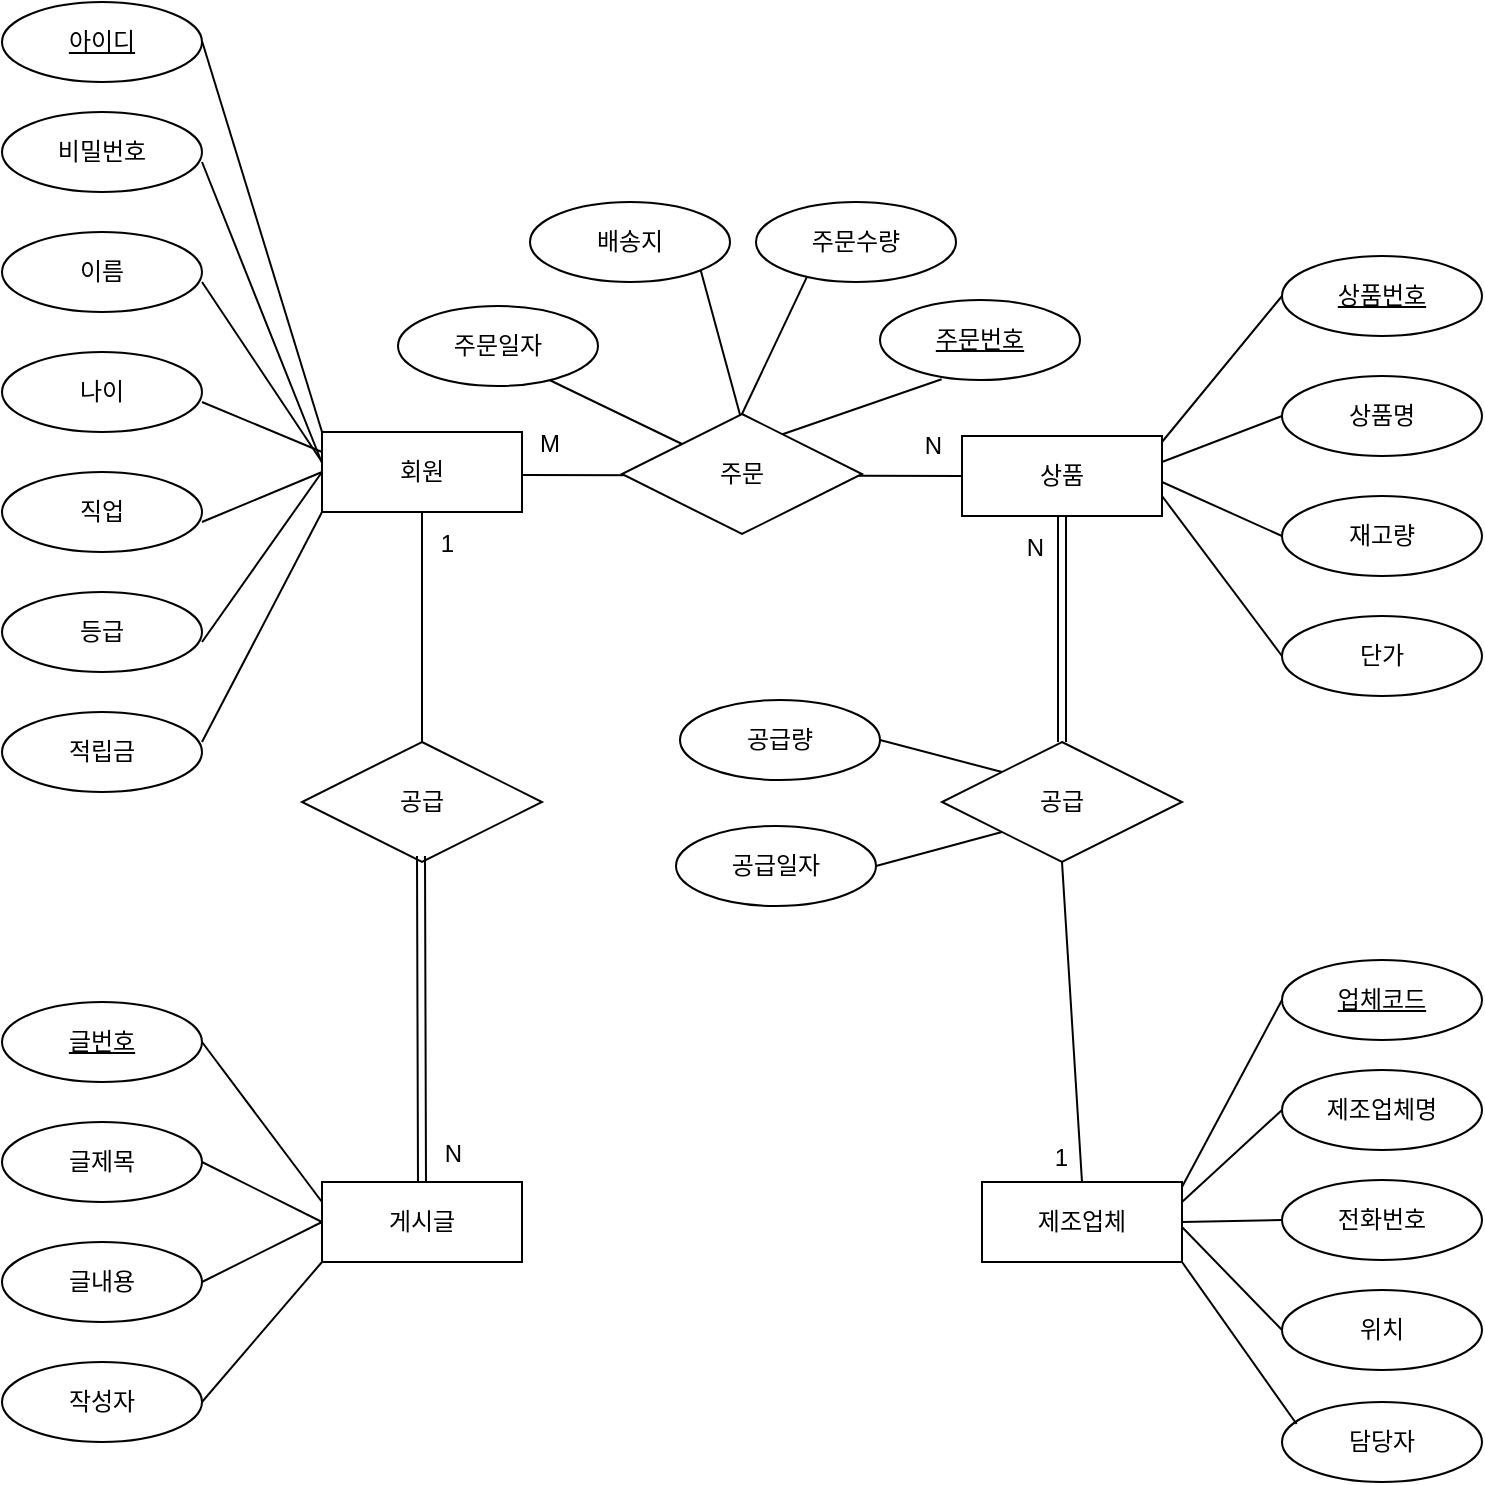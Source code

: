 <mxfile>
    <diagram id="FKnLuN47QI_AmQO44MBf" name="Page-1">
        <mxGraphModel dx="1822" dy="515" grid="1" gridSize="10" guides="1" tooltips="1" connect="1" arrows="1" fold="1" page="1" pageScale="1" pageWidth="850" pageHeight="1100" math="0" shadow="0">
            <root>
                <mxCell id="0"/>
                <mxCell id="1" parent="0"/>
                <mxCell id="106" style="edgeStyle=none;html=1;exitX=0.5;exitY=1;exitDx=0;exitDy=0;" parent="1" source="2" edge="1">
                    <mxGeometry relative="1" as="geometry">
                        <mxPoint x="-590" y="445" as="targetPoint"/>
                    </mxGeometry>
                </mxCell>
                <mxCell id="2" value="회원" style="whiteSpace=wrap;html=1;align=center;" parent="1" vertex="1">
                    <mxGeometry x="-640" y="405" width="100" height="40" as="geometry"/>
                </mxCell>
                <mxCell id="3" value="상품" style="whiteSpace=wrap;html=1;align=center;" parent="1" vertex="1">
                    <mxGeometry x="-320" y="407" width="100" height="40" as="geometry"/>
                </mxCell>
                <mxCell id="4" value="제조업체" style="whiteSpace=wrap;html=1;align=center;" parent="1" vertex="1">
                    <mxGeometry x="-310" y="780" width="100" height="40" as="geometry"/>
                </mxCell>
                <mxCell id="5" value="게시글" style="whiteSpace=wrap;html=1;align=center;" parent="1" vertex="1">
                    <mxGeometry x="-640" y="780" width="100" height="40" as="geometry"/>
                </mxCell>
                <mxCell id="6" value="아이디" style="ellipse;whiteSpace=wrap;html=1;align=center;fontStyle=4;" parent="1" vertex="1">
                    <mxGeometry x="-800" y="190" width="100" height="40" as="geometry"/>
                </mxCell>
                <mxCell id="7" value="비밀번호" style="ellipse;whiteSpace=wrap;html=1;align=center;" parent="1" vertex="1">
                    <mxGeometry x="-800" y="245" width="100" height="40" as="geometry"/>
                </mxCell>
                <mxCell id="8" value="이름" style="ellipse;whiteSpace=wrap;html=1;align=center;" parent="1" vertex="1">
                    <mxGeometry x="-800" y="305" width="100" height="40" as="geometry"/>
                </mxCell>
                <mxCell id="9" value="직업" style="ellipse;whiteSpace=wrap;html=1;align=center;" parent="1" vertex="1">
                    <mxGeometry x="-800" y="425" width="100" height="40" as="geometry"/>
                </mxCell>
                <mxCell id="10" value="등급" style="ellipse;whiteSpace=wrap;html=1;align=center;" parent="1" vertex="1">
                    <mxGeometry x="-800" y="485" width="100" height="40" as="geometry"/>
                </mxCell>
                <mxCell id="11" value="적립금" style="ellipse;whiteSpace=wrap;html=1;align=center;" parent="1" vertex="1">
                    <mxGeometry x="-800" y="545" width="100" height="40" as="geometry"/>
                </mxCell>
                <mxCell id="12" value="나이" style="ellipse;whiteSpace=wrap;html=1;align=center;" parent="1" vertex="1">
                    <mxGeometry x="-800" y="365" width="100" height="40" as="geometry"/>
                </mxCell>
                <mxCell id="15" value="상품번호" style="ellipse;whiteSpace=wrap;html=1;align=center;fontStyle=4;" parent="1" vertex="1">
                    <mxGeometry x="-160" y="317" width="100" height="40" as="geometry"/>
                </mxCell>
                <mxCell id="16" value="상품명" style="ellipse;whiteSpace=wrap;html=1;align=center;" parent="1" vertex="1">
                    <mxGeometry x="-160" y="377" width="100" height="40" as="geometry"/>
                </mxCell>
                <mxCell id="17" value="재고량" style="ellipse;whiteSpace=wrap;html=1;align=center;" parent="1" vertex="1">
                    <mxGeometry x="-160" y="437" width="100" height="40" as="geometry"/>
                </mxCell>
                <mxCell id="18" value="단가" style="ellipse;whiteSpace=wrap;html=1;align=center;" parent="1" vertex="1">
                    <mxGeometry x="-160" y="497" width="100" height="40" as="geometry"/>
                </mxCell>
                <mxCell id="19" value="글번호" style="ellipse;whiteSpace=wrap;html=1;align=center;fontStyle=4;" parent="1" vertex="1">
                    <mxGeometry x="-800" y="690" width="100" height="40" as="geometry"/>
                </mxCell>
                <mxCell id="20" value="글제목" style="ellipse;whiteSpace=wrap;html=1;align=center;" parent="1" vertex="1">
                    <mxGeometry x="-800" y="750" width="100" height="40" as="geometry"/>
                </mxCell>
                <mxCell id="21" value="글내용" style="ellipse;whiteSpace=wrap;html=1;align=center;" parent="1" vertex="1">
                    <mxGeometry x="-800" y="810" width="100" height="40" as="geometry"/>
                </mxCell>
                <mxCell id="22" value="작성자" style="ellipse;whiteSpace=wrap;html=1;align=center;" parent="1" vertex="1">
                    <mxGeometry x="-800" y="870" width="100" height="40" as="geometry"/>
                </mxCell>
                <mxCell id="24" value="업체코드" style="ellipse;whiteSpace=wrap;html=1;align=center;fontStyle=4;" parent="1" vertex="1">
                    <mxGeometry x="-160" y="669" width="100" height="40" as="geometry"/>
                </mxCell>
                <mxCell id="25" value="전화번호" style="ellipse;whiteSpace=wrap;html=1;align=center;" parent="1" vertex="1">
                    <mxGeometry x="-160" y="779" width="100" height="40" as="geometry"/>
                </mxCell>
                <mxCell id="26" value="위치" style="ellipse;whiteSpace=wrap;html=1;align=center;" parent="1" vertex="1">
                    <mxGeometry x="-160" y="834" width="100" height="40" as="geometry"/>
                </mxCell>
                <mxCell id="27" value="담당자" style="ellipse;whiteSpace=wrap;html=1;align=center;" parent="1" vertex="1">
                    <mxGeometry x="-160" y="890" width="100" height="40" as="geometry"/>
                </mxCell>
                <mxCell id="28" value="" style="endArrow=none;html=1;rounded=0;entryX=0;entryY=0;entryDx=0;entryDy=0;" parent="1" target="2" edge="1">
                    <mxGeometry relative="1" as="geometry">
                        <mxPoint x="-700" y="209.5" as="sourcePoint"/>
                        <mxPoint x="-540" y="209.5" as="targetPoint"/>
                    </mxGeometry>
                </mxCell>
                <mxCell id="29" value="" style="endArrow=none;html=1;rounded=0;entryX=0;entryY=0.5;entryDx=0;entryDy=0;" parent="1" target="2" edge="1">
                    <mxGeometry relative="1" as="geometry">
                        <mxPoint x="-700" y="510" as="sourcePoint"/>
                        <mxPoint x="-640" y="660.5" as="targetPoint"/>
                    </mxGeometry>
                </mxCell>
                <mxCell id="30" value="" style="endArrow=none;html=1;rounded=0;entryX=0;entryY=0;entryDx=0;entryDy=0;" parent="1" edge="1">
                    <mxGeometry relative="1" as="geometry">
                        <mxPoint x="-700" y="270" as="sourcePoint"/>
                        <mxPoint x="-640" y="420.5" as="targetPoint"/>
                    </mxGeometry>
                </mxCell>
                <mxCell id="31" value="" style="endArrow=none;html=1;rounded=0;entryX=0;entryY=0.25;entryDx=0;entryDy=0;" parent="1" target="2" edge="1">
                    <mxGeometry relative="1" as="geometry">
                        <mxPoint x="-700" y="390" as="sourcePoint"/>
                        <mxPoint x="-640" y="540.5" as="targetPoint"/>
                    </mxGeometry>
                </mxCell>
                <mxCell id="32" value="" style="endArrow=none;html=1;rounded=0;entryX=0;entryY=0.5;entryDx=0;entryDy=0;" parent="1" target="2" edge="1">
                    <mxGeometry relative="1" as="geometry">
                        <mxPoint x="-700" y="450" as="sourcePoint"/>
                        <mxPoint x="-640" y="600.5" as="targetPoint"/>
                    </mxGeometry>
                </mxCell>
                <mxCell id="33" value="" style="endArrow=none;html=1;rounded=0;entryX=0;entryY=1;entryDx=0;entryDy=0;" parent="1" target="2" edge="1">
                    <mxGeometry relative="1" as="geometry">
                        <mxPoint x="-700" y="560" as="sourcePoint"/>
                        <mxPoint x="-640" y="710.5" as="targetPoint"/>
                    </mxGeometry>
                </mxCell>
                <mxCell id="34" value="" style="endArrow=none;html=1;rounded=0;" parent="1" edge="1">
                    <mxGeometry relative="1" as="geometry">
                        <mxPoint x="-700" y="330" as="sourcePoint"/>
                        <mxPoint x="-640" y="420" as="targetPoint"/>
                    </mxGeometry>
                </mxCell>
                <mxCell id="37" value="" style="endArrow=none;html=1;rounded=0;exitX=0;exitY=0.5;exitDx=0;exitDy=0;" parent="1" source="15" edge="1">
                    <mxGeometry relative="1" as="geometry">
                        <mxPoint x="-230" y="261.75" as="sourcePoint"/>
                        <mxPoint x="-220" y="410" as="targetPoint"/>
                    </mxGeometry>
                </mxCell>
                <mxCell id="38" value="" style="endArrow=none;html=1;rounded=0;entryX=1;entryY=0.25;entryDx=0;entryDy=0;exitX=0;exitY=0.5;exitDx=0;exitDy=0;" parent="1" source="16" edge="1">
                    <mxGeometry relative="1" as="geometry">
                        <mxPoint x="-160" y="359.5" as="sourcePoint"/>
                        <mxPoint x="-220" y="429" as="targetPoint"/>
                        <Array as="points">
                            <mxPoint x="-220" y="420"/>
                        </Array>
                    </mxGeometry>
                </mxCell>
                <mxCell id="39" value="" style="endArrow=none;html=1;rounded=0;entryX=1;entryY=0.75;entryDx=0;entryDy=0;exitX=0;exitY=0.5;exitDx=0;exitDy=0;" parent="1" source="18" target="3" edge="1">
                    <mxGeometry relative="1" as="geometry">
                        <mxPoint x="-160" y="510" as="sourcePoint"/>
                        <mxPoint x="-220" y="459" as="targetPoint"/>
                    </mxGeometry>
                </mxCell>
                <mxCell id="40" value="" style="endArrow=none;html=1;rounded=0;exitX=0;exitY=0.5;exitDx=0;exitDy=0;" parent="1" source="17" edge="1">
                    <mxGeometry relative="1" as="geometry">
                        <mxPoint x="-160" y="447" as="sourcePoint"/>
                        <mxPoint x="-220" y="430" as="targetPoint"/>
                    </mxGeometry>
                </mxCell>
                <mxCell id="41" value="" style="endArrow=none;html=1;rounded=0;entryX=1;entryY=0;entryDx=0;entryDy=0;exitX=0;exitY=0.5;exitDx=0;exitDy=0;" parent="1" source="24" edge="1">
                    <mxGeometry relative="1" as="geometry">
                        <mxPoint x="-150" y="707.5" as="sourcePoint"/>
                        <mxPoint x="-210" y="782.5" as="targetPoint"/>
                    </mxGeometry>
                </mxCell>
                <mxCell id="42" value="" style="endArrow=none;html=1;rounded=0;exitX=0;exitY=0.5;exitDx=0;exitDy=0;" parent="1" source="25" edge="1">
                    <mxGeometry relative="1" as="geometry">
                        <mxPoint x="-160" y="770" as="sourcePoint"/>
                        <mxPoint x="-210" y="800" as="targetPoint"/>
                    </mxGeometry>
                </mxCell>
                <mxCell id="43" value="" style="endArrow=none;html=1;rounded=0;exitX=0.073;exitY=0.275;exitDx=0;exitDy=0;exitPerimeter=0;" parent="1" source="27" edge="1">
                    <mxGeometry relative="1" as="geometry">
                        <mxPoint x="-160" y="890" as="sourcePoint"/>
                        <mxPoint x="-210" y="820" as="targetPoint"/>
                    </mxGeometry>
                </mxCell>
                <mxCell id="44" value="" style="endArrow=none;html=1;rounded=0;entryX=1;entryY=0.5;entryDx=0;entryDy=0;exitX=0;exitY=0.5;exitDx=0;exitDy=0;" parent="1" source="26" edge="1">
                    <mxGeometry relative="1" as="geometry">
                        <mxPoint x="-150" y="827.5" as="sourcePoint"/>
                        <mxPoint x="-210" y="802.5" as="targetPoint"/>
                    </mxGeometry>
                </mxCell>
                <mxCell id="46" value="" style="endArrow=none;html=1;rounded=0;entryX=0;entryY=0.25;entryDx=0;entryDy=0;" parent="1" target="5" edge="1">
                    <mxGeometry relative="1" as="geometry">
                        <mxPoint x="-700" y="710" as="sourcePoint"/>
                        <mxPoint x="-550" y="709.5" as="targetPoint"/>
                    </mxGeometry>
                </mxCell>
                <mxCell id="51" value="" style="endArrow=none;html=1;rounded=0;entryX=0;entryY=0.5;entryDx=0;entryDy=0;" parent="1" target="5" edge="1">
                    <mxGeometry relative="1" as="geometry">
                        <mxPoint x="-700" y="770" as="sourcePoint"/>
                        <mxPoint x="-640" y="850" as="targetPoint"/>
                    </mxGeometry>
                </mxCell>
                <mxCell id="52" value="" style="endArrow=none;html=1;rounded=0;entryX=0;entryY=0.5;entryDx=0;entryDy=0;" parent="1" target="5" edge="1">
                    <mxGeometry relative="1" as="geometry">
                        <mxPoint x="-700" y="830" as="sourcePoint"/>
                        <mxPoint x="-640" y="910" as="targetPoint"/>
                    </mxGeometry>
                </mxCell>
                <mxCell id="53" value="" style="endArrow=none;html=1;rounded=0;entryX=0;entryY=1;entryDx=0;entryDy=0;" parent="1" target="5" edge="1">
                    <mxGeometry relative="1" as="geometry">
                        <mxPoint x="-700" y="890" as="sourcePoint"/>
                        <mxPoint x="-640" y="970" as="targetPoint"/>
                    </mxGeometry>
                </mxCell>
                <mxCell id="56" value="" style="endArrow=none;html=1;rounded=0;entryX=0;entryY=0.5;entryDx=0;entryDy=0;" parent="1" edge="1">
                    <mxGeometry relative="1" as="geometry">
                        <mxPoint x="-540" y="426.5" as="sourcePoint"/>
                        <mxPoint x="-320" y="427" as="targetPoint"/>
                    </mxGeometry>
                </mxCell>
                <mxCell id="57" value="M" style="resizable=0;html=1;align=left;verticalAlign=bottom;" parent="56" connectable="0" vertex="1">
                    <mxGeometry x="-1" relative="1" as="geometry">
                        <mxPoint x="7" y="-7" as="offset"/>
                    </mxGeometry>
                </mxCell>
                <mxCell id="58" value="N" style="resizable=0;html=1;align=right;verticalAlign=bottom;" parent="56" connectable="0" vertex="1">
                    <mxGeometry x="1" relative="1" as="geometry">
                        <mxPoint x="-9" y="-6" as="offset"/>
                    </mxGeometry>
                </mxCell>
                <mxCell id="68" value="" style="endArrow=none;html=1;rounded=0;entryX=0.5;entryY=0;entryDx=0;entryDy=0;exitX=0.253;exitY=0.945;exitDx=0;exitDy=0;exitPerimeter=0;" parent="1" source="61" target="55" edge="1">
                    <mxGeometry relative="1" as="geometry">
                        <mxPoint x="-430" y="320" as="sourcePoint"/>
                        <mxPoint x="-270" y="320" as="targetPoint"/>
                    </mxGeometry>
                </mxCell>
                <mxCell id="70" value="" style="endArrow=none;html=1;rounded=0;exitX=1;exitY=1;exitDx=0;exitDy=0;" parent="1" source="62" edge="1">
                    <mxGeometry relative="1" as="geometry">
                        <mxPoint x="-436.0" y="330.0" as="sourcePoint"/>
                        <mxPoint x="-430" y="400" as="targetPoint"/>
                    </mxGeometry>
                </mxCell>
                <mxCell id="72" value="" style="endArrow=none;html=1;rounded=0;exitX=0.308;exitY=0.991;exitDx=0;exitDy=0;entryX=0.66;entryY=0.175;entryDx=0;entryDy=0;entryPerimeter=0;exitPerimeter=0;" parent="1" source="60" target="55" edge="1">
                    <mxGeometry relative="1" as="geometry">
                        <mxPoint x="-387.7" y="337.8" as="sourcePoint"/>
                        <mxPoint x="-420" y="406" as="targetPoint"/>
                    </mxGeometry>
                </mxCell>
                <mxCell id="73" value="" style="endArrow=none;html=1;rounded=0;exitX=0;exitY=0;exitDx=0;exitDy=0;entryX=0.66;entryY=0.175;entryDx=0;entryDy=0;entryPerimeter=0;" parent="1" source="55" edge="1">
                    <mxGeometry relative="1" as="geometry">
                        <mxPoint x="-445.7" y="351.14" as="sourcePoint"/>
                        <mxPoint x="-526.3" y="379" as="targetPoint"/>
                    </mxGeometry>
                </mxCell>
                <mxCell id="61" value="주문수량" style="ellipse;whiteSpace=wrap;html=1;align=center;" parent="1" vertex="1">
                    <mxGeometry x="-423" y="290" width="100" height="40" as="geometry"/>
                </mxCell>
                <mxCell id="60" value="주문번호" style="ellipse;whiteSpace=wrap;html=1;align=center;fontStyle=4;" parent="1" vertex="1">
                    <mxGeometry x="-361" y="339" width="100" height="40" as="geometry"/>
                </mxCell>
                <mxCell id="62" value="배송지" style="ellipse;whiteSpace=wrap;html=1;align=center;" parent="1" vertex="1">
                    <mxGeometry x="-536" y="290" width="100" height="40" as="geometry"/>
                </mxCell>
                <mxCell id="63" value="주문일자" style="ellipse;whiteSpace=wrap;html=1;align=center;" parent="1" vertex="1">
                    <mxGeometry x="-602" y="342" width="100" height="40" as="geometry"/>
                </mxCell>
                <mxCell id="55" value="주문" style="shape=rhombus;perimeter=rhombusPerimeter;whiteSpace=wrap;html=1;align=center;" parent="1" vertex="1">
                    <mxGeometry x="-490" y="396" width="120" height="60" as="geometry"/>
                </mxCell>
                <mxCell id="74" value="공급" style="shape=rhombus;perimeter=rhombusPerimeter;whiteSpace=wrap;html=1;align=center;" parent="1" vertex="1">
                    <mxGeometry x="-330" y="560" width="120" height="60" as="geometry"/>
                </mxCell>
                <mxCell id="75" value="공급량" style="ellipse;whiteSpace=wrap;html=1;align=center;" parent="1" vertex="1">
                    <mxGeometry x="-461" y="539" width="100" height="40" as="geometry"/>
                </mxCell>
                <mxCell id="77" value="공급일자" style="ellipse;whiteSpace=wrap;html=1;align=center;" parent="1" vertex="1">
                    <mxGeometry x="-463" y="602" width="100" height="40" as="geometry"/>
                </mxCell>
                <mxCell id="78" value="" style="shape=link;html=1;rounded=0;exitX=0.5;exitY=1;exitDx=0;exitDy=0;" parent="1" source="3" edge="1">
                    <mxGeometry relative="1" as="geometry">
                        <mxPoint x="-430" y="680" as="sourcePoint"/>
                        <mxPoint x="-270" y="560" as="targetPoint"/>
                    </mxGeometry>
                </mxCell>
                <mxCell id="79" value="N" style="resizable=0;html=1;align=right;verticalAlign=bottom;" parent="78" connectable="0" vertex="1">
                    <mxGeometry x="1" relative="1" as="geometry">
                        <mxPoint x="-9" y="-89" as="offset"/>
                    </mxGeometry>
                </mxCell>
                <mxCell id="81" value="" style="endArrow=none;html=1;rounded=0;entryX=0;entryY=0;entryDx=0;entryDy=0;exitX=1;exitY=0.5;exitDx=0;exitDy=0;" parent="1" source="75" target="74" edge="1">
                    <mxGeometry relative="1" as="geometry">
                        <mxPoint x="-361" y="544.5" as="sourcePoint"/>
                        <mxPoint x="-201" y="544.5" as="targetPoint"/>
                    </mxGeometry>
                </mxCell>
                <mxCell id="82" value="" style="endArrow=none;html=1;rounded=0;entryX=0;entryY=1;entryDx=0;entryDy=0;exitX=1;exitY=0.5;exitDx=0;exitDy=0;" parent="1" source="77" target="74" edge="1">
                    <mxGeometry relative="1" as="geometry">
                        <mxPoint x="-360" y="630" as="sourcePoint"/>
                        <mxPoint x="-260" y="690" as="targetPoint"/>
                    </mxGeometry>
                </mxCell>
                <mxCell id="87" value="" style="endArrow=none;html=1;rounded=0;exitX=0.5;exitY=1;exitDx=0;exitDy=0;entryX=0.5;entryY=0;entryDx=0;entryDy=0;" parent="1" source="74" target="4" edge="1">
                    <mxGeometry relative="1" as="geometry">
                        <mxPoint x="-323" y="680" as="sourcePoint"/>
                        <mxPoint x="-163" y="680" as="targetPoint"/>
                    </mxGeometry>
                </mxCell>
                <mxCell id="88" value="1" style="resizable=0;html=1;align=right;verticalAlign=bottom;" parent="87" connectable="0" vertex="1">
                    <mxGeometry x="1" relative="1" as="geometry">
                        <mxPoint x="-7" y="-4" as="offset"/>
                    </mxGeometry>
                </mxCell>
                <mxCell id="100" value="공급" style="shape=rhombus;perimeter=rhombusPerimeter;whiteSpace=wrap;html=1;align=center;" parent="1" vertex="1">
                    <mxGeometry x="-650" y="560" width="120" height="60" as="geometry"/>
                </mxCell>
                <mxCell id="101" value="" style="shape=link;html=1;rounded=0;exitX=0.5;exitY=1;exitDx=0;exitDy=0;entryX=0.5;entryY=0;entryDx=0;entryDy=0;" parent="1" target="5" edge="1">
                    <mxGeometry relative="1" as="geometry">
                        <mxPoint x="-590.5" y="617" as="sourcePoint"/>
                        <mxPoint x="-590.5" y="730" as="targetPoint"/>
                    </mxGeometry>
                </mxCell>
                <mxCell id="102" value="N" style="resizable=0;html=1;align=right;verticalAlign=bottom;" parent="101" connectable="0" vertex="1">
                    <mxGeometry x="1" relative="1" as="geometry">
                        <mxPoint x="21" y="-5" as="offset"/>
                    </mxGeometry>
                </mxCell>
                <mxCell id="103" value="" style="endArrow=none;html=1;rounded=0;entryX=0.5;entryY=0;entryDx=0;entryDy=0;" parent="1" source="2" target="100" edge="1">
                    <mxGeometry relative="1" as="geometry">
                        <mxPoint x="-590" y="450" as="sourcePoint"/>
                        <mxPoint x="-585" y="597" as="targetPoint"/>
                    </mxGeometry>
                </mxCell>
                <mxCell id="104" value="1" style="resizable=0;html=1;align=right;verticalAlign=bottom;" parent="103" connectable="0" vertex="1">
                    <mxGeometry x="1" relative="1" as="geometry">
                        <mxPoint x="16" y="-91" as="offset"/>
                    </mxGeometry>
                </mxCell>
                <mxCell id="108" value="" style="endArrow=none;html=1;rounded=0;entryX=0;entryY=0.5;entryDx=0;entryDy=0;" parent="1" target="107" edge="1">
                    <mxGeometry relative="1" as="geometry">
                        <mxPoint x="-210" y="790" as="sourcePoint"/>
                        <mxPoint x="-160" y="714.5" as="targetPoint"/>
                    </mxGeometry>
                </mxCell>
                <mxCell id="107" value="제조업체명" style="ellipse;whiteSpace=wrap;html=1;align=center;" parent="1" vertex="1">
                    <mxGeometry x="-160" y="724" width="100" height="40" as="geometry"/>
                </mxCell>
            </root>
        </mxGraphModel>
    </diagram>
    <diagram id="0YxvXnnvPxYAvcHtVabU" name="Page-2">
        <mxGraphModel dx="972" dy="515" grid="1" gridSize="10" guides="1" tooltips="1" connect="1" arrows="1" fold="1" page="1" pageScale="1" pageWidth="850" pageHeight="1100" math="0" shadow="0">
            <root>
                <mxCell id="0"/>
                <mxCell id="1" parent="0"/>
                <mxCell id="W0Hmcyu3rKlVXIdpqd7A-1" value="상품" style="shape=table;startSize=30;container=1;collapsible=1;childLayout=tableLayout;fixedRows=1;rowLines=0;fontStyle=1;align=center;resizeLast=1;" parent="1" vertex="1">
                    <mxGeometry x="570" y="120" width="180" height="180" as="geometry"/>
                </mxCell>
                <mxCell id="W0Hmcyu3rKlVXIdpqd7A-2" value="" style="shape=tableRow;horizontal=0;startSize=0;swimlaneHead=0;swimlaneBody=0;fillColor=none;collapsible=0;dropTarget=0;points=[[0,0.5],[1,0.5]];portConstraint=eastwest;top=0;left=0;right=0;bottom=1;" parent="W0Hmcyu3rKlVXIdpqd7A-1" vertex="1">
                    <mxGeometry y="30" width="180" height="30" as="geometry"/>
                </mxCell>
                <mxCell id="W0Hmcyu3rKlVXIdpqd7A-3" value="PK" style="shape=partialRectangle;connectable=0;fillColor=none;top=0;left=0;bottom=0;right=0;fontStyle=1;overflow=hidden;" parent="W0Hmcyu3rKlVXIdpqd7A-2" vertex="1">
                    <mxGeometry width="30" height="30" as="geometry">
                        <mxRectangle width="30" height="30" as="alternateBounds"/>
                    </mxGeometry>
                </mxCell>
                <mxCell id="W0Hmcyu3rKlVXIdpqd7A-4" value="상품번호" style="shape=partialRectangle;connectable=0;fillColor=none;top=0;left=0;bottom=0;right=0;align=left;spacingLeft=6;fontStyle=5;overflow=hidden;" parent="W0Hmcyu3rKlVXIdpqd7A-2" vertex="1">
                    <mxGeometry x="30" width="150" height="30" as="geometry">
                        <mxRectangle width="150" height="30" as="alternateBounds"/>
                    </mxGeometry>
                </mxCell>
                <mxCell id="W0Hmcyu3rKlVXIdpqd7A-27" value="" style="shape=tableRow;horizontal=0;startSize=0;swimlaneHead=0;swimlaneBody=0;fillColor=none;collapsible=0;dropTarget=0;points=[[0,0.5],[1,0.5]];portConstraint=eastwest;top=0;left=0;right=0;bottom=1;" parent="W0Hmcyu3rKlVXIdpqd7A-1" vertex="1">
                    <mxGeometry y="60" width="180" height="30" as="geometry"/>
                </mxCell>
                <mxCell id="W0Hmcyu3rKlVXIdpqd7A-28" value="FK" style="shape=partialRectangle;connectable=0;fillColor=none;top=0;left=0;bottom=0;right=0;fontStyle=1;overflow=hidden;" parent="W0Hmcyu3rKlVXIdpqd7A-27" vertex="1">
                    <mxGeometry width="30" height="30" as="geometry">
                        <mxRectangle width="30" height="30" as="alternateBounds"/>
                    </mxGeometry>
                </mxCell>
                <mxCell id="W0Hmcyu3rKlVXIdpqd7A-29" value="업체코드" style="shape=partialRectangle;connectable=0;fillColor=none;top=0;left=0;bottom=0;right=0;align=left;spacingLeft=6;fontStyle=5;overflow=hidden;" parent="W0Hmcyu3rKlVXIdpqd7A-27" vertex="1">
                    <mxGeometry x="30" width="150" height="30" as="geometry">
                        <mxRectangle width="150" height="30" as="alternateBounds"/>
                    </mxGeometry>
                </mxCell>
                <mxCell id="W0Hmcyu3rKlVXIdpqd7A-5" value="" style="shape=tableRow;horizontal=0;startSize=0;swimlaneHead=0;swimlaneBody=0;fillColor=none;collapsible=0;dropTarget=0;points=[[0,0.5],[1,0.5]];portConstraint=eastwest;top=0;left=0;right=0;bottom=0;" parent="W0Hmcyu3rKlVXIdpqd7A-1" vertex="1">
                    <mxGeometry y="90" width="180" height="30" as="geometry"/>
                </mxCell>
                <mxCell id="W0Hmcyu3rKlVXIdpqd7A-6" value="" style="shape=partialRectangle;connectable=0;fillColor=none;top=0;left=0;bottom=0;right=0;editable=1;overflow=hidden;" parent="W0Hmcyu3rKlVXIdpqd7A-5" vertex="1">
                    <mxGeometry width="30" height="30" as="geometry">
                        <mxRectangle width="30" height="30" as="alternateBounds"/>
                    </mxGeometry>
                </mxCell>
                <mxCell id="W0Hmcyu3rKlVXIdpqd7A-7" value="상품명" style="shape=partialRectangle;connectable=0;fillColor=none;top=0;left=0;bottom=0;right=0;align=left;spacingLeft=6;overflow=hidden;" parent="W0Hmcyu3rKlVXIdpqd7A-5" vertex="1">
                    <mxGeometry x="30" width="150" height="30" as="geometry">
                        <mxRectangle width="150" height="30" as="alternateBounds"/>
                    </mxGeometry>
                </mxCell>
                <mxCell id="W0Hmcyu3rKlVXIdpqd7A-8" value="" style="shape=tableRow;horizontal=0;startSize=0;swimlaneHead=0;swimlaneBody=0;fillColor=none;collapsible=0;dropTarget=0;points=[[0,0.5],[1,0.5]];portConstraint=eastwest;top=0;left=0;right=0;bottom=0;" parent="W0Hmcyu3rKlVXIdpqd7A-1" vertex="1">
                    <mxGeometry y="120" width="180" height="30" as="geometry"/>
                </mxCell>
                <mxCell id="W0Hmcyu3rKlVXIdpqd7A-9" value="" style="shape=partialRectangle;connectable=0;fillColor=none;top=0;left=0;bottom=0;right=0;editable=1;overflow=hidden;" parent="W0Hmcyu3rKlVXIdpqd7A-8" vertex="1">
                    <mxGeometry width="30" height="30" as="geometry">
                        <mxRectangle width="30" height="30" as="alternateBounds"/>
                    </mxGeometry>
                </mxCell>
                <mxCell id="W0Hmcyu3rKlVXIdpqd7A-10" value="재고량" style="shape=partialRectangle;connectable=0;fillColor=none;top=0;left=0;bottom=0;right=0;align=left;spacingLeft=6;overflow=hidden;" parent="W0Hmcyu3rKlVXIdpqd7A-8" vertex="1">
                    <mxGeometry x="30" width="150" height="30" as="geometry">
                        <mxRectangle width="150" height="30" as="alternateBounds"/>
                    </mxGeometry>
                </mxCell>
                <mxCell id="W0Hmcyu3rKlVXIdpqd7A-11" value="" style="shape=tableRow;horizontal=0;startSize=0;swimlaneHead=0;swimlaneBody=0;fillColor=none;collapsible=0;dropTarget=0;points=[[0,0.5],[1,0.5]];portConstraint=eastwest;top=0;left=0;right=0;bottom=0;" parent="W0Hmcyu3rKlVXIdpqd7A-1" vertex="1">
                    <mxGeometry y="150" width="180" height="30" as="geometry"/>
                </mxCell>
                <mxCell id="W0Hmcyu3rKlVXIdpqd7A-12" value="" style="shape=partialRectangle;connectable=0;fillColor=none;top=0;left=0;bottom=0;right=0;editable=1;overflow=hidden;" parent="W0Hmcyu3rKlVXIdpqd7A-11" vertex="1">
                    <mxGeometry width="30" height="30" as="geometry">
                        <mxRectangle width="30" height="30" as="alternateBounds"/>
                    </mxGeometry>
                </mxCell>
                <mxCell id="W0Hmcyu3rKlVXIdpqd7A-13" value="단가" style="shape=partialRectangle;connectable=0;fillColor=none;top=0;left=0;bottom=0;right=0;align=left;spacingLeft=6;overflow=hidden;" parent="W0Hmcyu3rKlVXIdpqd7A-11" vertex="1">
                    <mxGeometry x="30" width="150" height="30" as="geometry">
                        <mxRectangle width="150" height="30" as="alternateBounds"/>
                    </mxGeometry>
                </mxCell>
                <mxCell id="W0Hmcyu3rKlVXIdpqd7A-30" value="게시글" style="shape=table;startSize=30;container=1;collapsible=1;childLayout=tableLayout;fixedRows=1;rowLines=0;fontStyle=1;align=center;resizeLast=1;" parent="1" vertex="1">
                    <mxGeometry x="80" y="502" width="180" height="180" as="geometry"/>
                </mxCell>
                <mxCell id="W0Hmcyu3rKlVXIdpqd7A-31" value="" style="shape=tableRow;horizontal=0;startSize=0;swimlaneHead=0;swimlaneBody=0;fillColor=none;collapsible=0;dropTarget=0;points=[[0,0.5],[1,0.5]];portConstraint=eastwest;top=0;left=0;right=0;bottom=1;" parent="W0Hmcyu3rKlVXIdpqd7A-30" vertex="1">
                    <mxGeometry y="30" width="180" height="30" as="geometry"/>
                </mxCell>
                <mxCell id="W0Hmcyu3rKlVXIdpqd7A-32" value="PK" style="shape=partialRectangle;connectable=0;fillColor=none;top=0;left=0;bottom=0;right=0;fontStyle=1;overflow=hidden;" parent="W0Hmcyu3rKlVXIdpqd7A-31" vertex="1">
                    <mxGeometry width="30" height="30" as="geometry">
                        <mxRectangle width="30" height="30" as="alternateBounds"/>
                    </mxGeometry>
                </mxCell>
                <mxCell id="W0Hmcyu3rKlVXIdpqd7A-33" value="글번호" style="shape=partialRectangle;connectable=0;fillColor=none;top=0;left=0;bottom=0;right=0;align=left;spacingLeft=6;fontStyle=5;overflow=hidden;" parent="W0Hmcyu3rKlVXIdpqd7A-31" vertex="1">
                    <mxGeometry x="30" width="150" height="30" as="geometry">
                        <mxRectangle width="150" height="30" as="alternateBounds"/>
                    </mxGeometry>
                </mxCell>
                <mxCell id="W0Hmcyu3rKlVXIdpqd7A-43" value="" style="shape=tableRow;horizontal=0;startSize=0;swimlaneHead=0;swimlaneBody=0;fillColor=none;collapsible=0;dropTarget=0;points=[[0,0.5],[1,0.5]];portConstraint=eastwest;top=0;left=0;right=0;bottom=1;" parent="W0Hmcyu3rKlVXIdpqd7A-30" vertex="1">
                    <mxGeometry y="60" width="180" height="30" as="geometry"/>
                </mxCell>
                <mxCell id="W0Hmcyu3rKlVXIdpqd7A-44" value="FK" style="shape=partialRectangle;connectable=0;fillColor=none;top=0;left=0;bottom=0;right=0;fontStyle=1;overflow=hidden;" parent="W0Hmcyu3rKlVXIdpqd7A-43" vertex="1">
                    <mxGeometry width="30" height="30" as="geometry">
                        <mxRectangle width="30" height="30" as="alternateBounds"/>
                    </mxGeometry>
                </mxCell>
                <mxCell id="W0Hmcyu3rKlVXIdpqd7A-45" value="회원아이디" style="shape=partialRectangle;connectable=0;fillColor=none;top=0;left=0;bottom=0;right=0;align=left;spacingLeft=6;fontStyle=5;overflow=hidden;" parent="W0Hmcyu3rKlVXIdpqd7A-43" vertex="1">
                    <mxGeometry x="30" width="150" height="30" as="geometry">
                        <mxRectangle width="150" height="30" as="alternateBounds"/>
                    </mxGeometry>
                </mxCell>
                <mxCell id="W0Hmcyu3rKlVXIdpqd7A-34" value="" style="shape=tableRow;horizontal=0;startSize=0;swimlaneHead=0;swimlaneBody=0;fillColor=none;collapsible=0;dropTarget=0;points=[[0,0.5],[1,0.5]];portConstraint=eastwest;top=0;left=0;right=0;bottom=0;" parent="W0Hmcyu3rKlVXIdpqd7A-30" vertex="1">
                    <mxGeometry y="90" width="180" height="30" as="geometry"/>
                </mxCell>
                <mxCell id="W0Hmcyu3rKlVXIdpqd7A-35" value="" style="shape=partialRectangle;connectable=0;fillColor=none;top=0;left=0;bottom=0;right=0;editable=1;overflow=hidden;" parent="W0Hmcyu3rKlVXIdpqd7A-34" vertex="1">
                    <mxGeometry width="30" height="30" as="geometry">
                        <mxRectangle width="30" height="30" as="alternateBounds"/>
                    </mxGeometry>
                </mxCell>
                <mxCell id="W0Hmcyu3rKlVXIdpqd7A-36" value="제목" style="shape=partialRectangle;connectable=0;fillColor=none;top=0;left=0;bottom=0;right=0;align=left;spacingLeft=6;overflow=hidden;" parent="W0Hmcyu3rKlVXIdpqd7A-34" vertex="1">
                    <mxGeometry x="30" width="150" height="30" as="geometry">
                        <mxRectangle width="150" height="30" as="alternateBounds"/>
                    </mxGeometry>
                </mxCell>
                <mxCell id="W0Hmcyu3rKlVXIdpqd7A-37" value="" style="shape=tableRow;horizontal=0;startSize=0;swimlaneHead=0;swimlaneBody=0;fillColor=none;collapsible=0;dropTarget=0;points=[[0,0.5],[1,0.5]];portConstraint=eastwest;top=0;left=0;right=0;bottom=0;" parent="W0Hmcyu3rKlVXIdpqd7A-30" vertex="1">
                    <mxGeometry y="120" width="180" height="30" as="geometry"/>
                </mxCell>
                <mxCell id="W0Hmcyu3rKlVXIdpqd7A-38" value="" style="shape=partialRectangle;connectable=0;fillColor=none;top=0;left=0;bottom=0;right=0;editable=1;overflow=hidden;" parent="W0Hmcyu3rKlVXIdpqd7A-37" vertex="1">
                    <mxGeometry width="30" height="30" as="geometry">
                        <mxRectangle width="30" height="30" as="alternateBounds"/>
                    </mxGeometry>
                </mxCell>
                <mxCell id="W0Hmcyu3rKlVXIdpqd7A-39" value="내용" style="shape=partialRectangle;connectable=0;fillColor=none;top=0;left=0;bottom=0;right=0;align=left;spacingLeft=6;overflow=hidden;" parent="W0Hmcyu3rKlVXIdpqd7A-37" vertex="1">
                    <mxGeometry x="30" width="150" height="30" as="geometry">
                        <mxRectangle width="150" height="30" as="alternateBounds"/>
                    </mxGeometry>
                </mxCell>
                <mxCell id="W0Hmcyu3rKlVXIdpqd7A-40" value="" style="shape=tableRow;horizontal=0;startSize=0;swimlaneHead=0;swimlaneBody=0;fillColor=none;collapsible=0;dropTarget=0;points=[[0,0.5],[1,0.5]];portConstraint=eastwest;top=0;left=0;right=0;bottom=0;" parent="W0Hmcyu3rKlVXIdpqd7A-30" vertex="1">
                    <mxGeometry y="150" width="180" height="30" as="geometry"/>
                </mxCell>
                <mxCell id="W0Hmcyu3rKlVXIdpqd7A-41" value="" style="shape=partialRectangle;connectable=0;fillColor=none;top=0;left=0;bottom=0;right=0;editable=1;overflow=hidden;" parent="W0Hmcyu3rKlVXIdpqd7A-40" vertex="1">
                    <mxGeometry width="30" height="30" as="geometry">
                        <mxRectangle width="30" height="30" as="alternateBounds"/>
                    </mxGeometry>
                </mxCell>
                <mxCell id="W0Hmcyu3rKlVXIdpqd7A-42" value="작성일" style="shape=partialRectangle;connectable=0;fillColor=none;top=0;left=0;bottom=0;right=0;align=left;spacingLeft=6;overflow=hidden;" parent="W0Hmcyu3rKlVXIdpqd7A-40" vertex="1">
                    <mxGeometry x="30" width="150" height="30" as="geometry">
                        <mxRectangle width="150" height="30" as="alternateBounds"/>
                    </mxGeometry>
                </mxCell>
                <mxCell id="W0Hmcyu3rKlVXIdpqd7A-46" value="회원" style="shape=table;startSize=30;container=1;collapsible=1;childLayout=tableLayout;fixedRows=1;rowLines=0;fontStyle=1;align=center;resizeLast=1;" parent="1" vertex="1">
                    <mxGeometry x="80" y="120" width="180" height="240" as="geometry"/>
                </mxCell>
                <mxCell id="W0Hmcyu3rKlVXIdpqd7A-47" value="" style="shape=tableRow;horizontal=0;startSize=0;swimlaneHead=0;swimlaneBody=0;fillColor=none;collapsible=0;dropTarget=0;points=[[0,0.5],[1,0.5]];portConstraint=eastwest;top=0;left=0;right=0;bottom=1;" parent="W0Hmcyu3rKlVXIdpqd7A-46" vertex="1">
                    <mxGeometry y="30" width="180" height="30" as="geometry"/>
                </mxCell>
                <mxCell id="W0Hmcyu3rKlVXIdpqd7A-48" value="PK" style="shape=partialRectangle;connectable=0;fillColor=none;top=0;left=0;bottom=0;right=0;fontStyle=1;overflow=hidden;" parent="W0Hmcyu3rKlVXIdpqd7A-47" vertex="1">
                    <mxGeometry width="30" height="30" as="geometry">
                        <mxRectangle width="30" height="30" as="alternateBounds"/>
                    </mxGeometry>
                </mxCell>
                <mxCell id="W0Hmcyu3rKlVXIdpqd7A-49" value="회원아이디" style="shape=partialRectangle;connectable=0;fillColor=none;top=0;left=0;bottom=0;right=0;align=left;spacingLeft=6;fontStyle=5;overflow=hidden;" parent="W0Hmcyu3rKlVXIdpqd7A-47" vertex="1">
                    <mxGeometry x="30" width="150" height="30" as="geometry">
                        <mxRectangle width="150" height="30" as="alternateBounds"/>
                    </mxGeometry>
                </mxCell>
                <mxCell id="W0Hmcyu3rKlVXIdpqd7A-50" value="" style="shape=tableRow;horizontal=0;startSize=0;swimlaneHead=0;swimlaneBody=0;fillColor=none;collapsible=0;dropTarget=0;points=[[0,0.5],[1,0.5]];portConstraint=eastwest;top=0;left=0;right=0;bottom=0;" parent="W0Hmcyu3rKlVXIdpqd7A-46" vertex="1">
                    <mxGeometry y="60" width="180" height="30" as="geometry"/>
                </mxCell>
                <mxCell id="W0Hmcyu3rKlVXIdpqd7A-51" value="" style="shape=partialRectangle;connectable=0;fillColor=none;top=0;left=0;bottom=0;right=0;editable=1;overflow=hidden;" parent="W0Hmcyu3rKlVXIdpqd7A-50" vertex="1">
                    <mxGeometry width="30" height="30" as="geometry">
                        <mxRectangle width="30" height="30" as="alternateBounds"/>
                    </mxGeometry>
                </mxCell>
                <mxCell id="W0Hmcyu3rKlVXIdpqd7A-52" value="비밀번호" style="shape=partialRectangle;connectable=0;fillColor=none;top=0;left=0;bottom=0;right=0;align=left;spacingLeft=6;overflow=hidden;" parent="W0Hmcyu3rKlVXIdpqd7A-50" vertex="1">
                    <mxGeometry x="30" width="150" height="30" as="geometry">
                        <mxRectangle width="150" height="30" as="alternateBounds"/>
                    </mxGeometry>
                </mxCell>
                <mxCell id="W0Hmcyu3rKlVXIdpqd7A-53" value="" style="shape=tableRow;horizontal=0;startSize=0;swimlaneHead=0;swimlaneBody=0;fillColor=none;collapsible=0;dropTarget=0;points=[[0,0.5],[1,0.5]];portConstraint=eastwest;top=0;left=0;right=0;bottom=0;" parent="W0Hmcyu3rKlVXIdpqd7A-46" vertex="1">
                    <mxGeometry y="90" width="180" height="30" as="geometry"/>
                </mxCell>
                <mxCell id="W0Hmcyu3rKlVXIdpqd7A-54" value="" style="shape=partialRectangle;connectable=0;fillColor=none;top=0;left=0;bottom=0;right=0;editable=1;overflow=hidden;" parent="W0Hmcyu3rKlVXIdpqd7A-53" vertex="1">
                    <mxGeometry width="30" height="30" as="geometry">
                        <mxRectangle width="30" height="30" as="alternateBounds"/>
                    </mxGeometry>
                </mxCell>
                <mxCell id="W0Hmcyu3rKlVXIdpqd7A-55" value="이름" style="shape=partialRectangle;connectable=0;fillColor=none;top=0;left=0;bottom=0;right=0;align=left;spacingLeft=6;overflow=hidden;" parent="W0Hmcyu3rKlVXIdpqd7A-53" vertex="1">
                    <mxGeometry x="30" width="150" height="30" as="geometry">
                        <mxRectangle width="150" height="30" as="alternateBounds"/>
                    </mxGeometry>
                </mxCell>
                <mxCell id="W0Hmcyu3rKlVXIdpqd7A-86" value="" style="shape=tableRow;horizontal=0;startSize=0;swimlaneHead=0;swimlaneBody=0;fillColor=none;collapsible=0;dropTarget=0;points=[[0,0.5],[1,0.5]];portConstraint=eastwest;top=0;left=0;right=0;bottom=0;" parent="W0Hmcyu3rKlVXIdpqd7A-46" vertex="1">
                    <mxGeometry y="120" width="180" height="30" as="geometry"/>
                </mxCell>
                <mxCell id="W0Hmcyu3rKlVXIdpqd7A-87" value="" style="shape=partialRectangle;connectable=0;fillColor=none;top=0;left=0;bottom=0;right=0;editable=1;overflow=hidden;" parent="W0Hmcyu3rKlVXIdpqd7A-86" vertex="1">
                    <mxGeometry width="30" height="30" as="geometry">
                        <mxRectangle width="30" height="30" as="alternateBounds"/>
                    </mxGeometry>
                </mxCell>
                <mxCell id="W0Hmcyu3rKlVXIdpqd7A-88" value="나이" style="shape=partialRectangle;connectable=0;fillColor=none;top=0;left=0;bottom=0;right=0;align=left;spacingLeft=6;overflow=hidden;" parent="W0Hmcyu3rKlVXIdpqd7A-86" vertex="1">
                    <mxGeometry x="30" width="150" height="30" as="geometry">
                        <mxRectangle width="150" height="30" as="alternateBounds"/>
                    </mxGeometry>
                </mxCell>
                <mxCell id="W0Hmcyu3rKlVXIdpqd7A-56" value="" style="shape=tableRow;horizontal=0;startSize=0;swimlaneHead=0;swimlaneBody=0;fillColor=none;collapsible=0;dropTarget=0;points=[[0,0.5],[1,0.5]];portConstraint=eastwest;top=0;left=0;right=0;bottom=0;" parent="W0Hmcyu3rKlVXIdpqd7A-46" vertex="1">
                    <mxGeometry y="150" width="180" height="30" as="geometry"/>
                </mxCell>
                <mxCell id="W0Hmcyu3rKlVXIdpqd7A-57" value="" style="shape=partialRectangle;connectable=0;fillColor=none;top=0;left=0;bottom=0;right=0;editable=1;overflow=hidden;" parent="W0Hmcyu3rKlVXIdpqd7A-56" vertex="1">
                    <mxGeometry width="30" height="30" as="geometry">
                        <mxRectangle width="30" height="30" as="alternateBounds"/>
                    </mxGeometry>
                </mxCell>
                <mxCell id="W0Hmcyu3rKlVXIdpqd7A-58" value="직업" style="shape=partialRectangle;connectable=0;fillColor=none;top=0;left=0;bottom=0;right=0;align=left;spacingLeft=6;overflow=hidden;" parent="W0Hmcyu3rKlVXIdpqd7A-56" vertex="1">
                    <mxGeometry x="30" width="150" height="30" as="geometry">
                        <mxRectangle width="150" height="30" as="alternateBounds"/>
                    </mxGeometry>
                </mxCell>
                <mxCell id="W0Hmcyu3rKlVXIdpqd7A-78" value="" style="shape=tableRow;horizontal=0;startSize=0;swimlaneHead=0;swimlaneBody=0;fillColor=none;collapsible=0;dropTarget=0;points=[[0,0.5],[1,0.5]];portConstraint=eastwest;top=0;left=0;right=0;bottom=0;" parent="W0Hmcyu3rKlVXIdpqd7A-46" vertex="1">
                    <mxGeometry y="180" width="180" height="30" as="geometry"/>
                </mxCell>
                <mxCell id="W0Hmcyu3rKlVXIdpqd7A-79" value="" style="shape=partialRectangle;connectable=0;fillColor=none;top=0;left=0;bottom=0;right=0;editable=1;overflow=hidden;" parent="W0Hmcyu3rKlVXIdpqd7A-78" vertex="1">
                    <mxGeometry width="30" height="30" as="geometry">
                        <mxRectangle width="30" height="30" as="alternateBounds"/>
                    </mxGeometry>
                </mxCell>
                <mxCell id="W0Hmcyu3rKlVXIdpqd7A-80" value="등급" style="shape=partialRectangle;connectable=0;fillColor=none;top=0;left=0;bottom=0;right=0;align=left;spacingLeft=6;overflow=hidden;" parent="W0Hmcyu3rKlVXIdpqd7A-78" vertex="1">
                    <mxGeometry x="30" width="150" height="30" as="geometry">
                        <mxRectangle width="150" height="30" as="alternateBounds"/>
                    </mxGeometry>
                </mxCell>
                <mxCell id="W0Hmcyu3rKlVXIdpqd7A-81" value="" style="shape=tableRow;horizontal=0;startSize=0;swimlaneHead=0;swimlaneBody=0;fillColor=none;collapsible=0;dropTarget=0;points=[[0,0.5],[1,0.5]];portConstraint=eastwest;top=0;left=0;right=0;bottom=0;" parent="W0Hmcyu3rKlVXIdpqd7A-46" vertex="1">
                    <mxGeometry y="210" width="180" height="30" as="geometry"/>
                </mxCell>
                <mxCell id="W0Hmcyu3rKlVXIdpqd7A-82" value="" style="shape=partialRectangle;connectable=0;fillColor=none;top=0;left=0;bottom=0;right=0;editable=1;overflow=hidden;" parent="W0Hmcyu3rKlVXIdpqd7A-81" vertex="1">
                    <mxGeometry width="30" height="30" as="geometry">
                        <mxRectangle width="30" height="30" as="alternateBounds"/>
                    </mxGeometry>
                </mxCell>
                <mxCell id="W0Hmcyu3rKlVXIdpqd7A-83" value="적립금" style="shape=partialRectangle;connectable=0;fillColor=none;top=0;left=0;bottom=0;right=0;align=left;spacingLeft=6;overflow=hidden;" parent="W0Hmcyu3rKlVXIdpqd7A-81" vertex="1">
                    <mxGeometry x="30" width="150" height="30" as="geometry">
                        <mxRectangle width="150" height="30" as="alternateBounds"/>
                    </mxGeometry>
                </mxCell>
                <mxCell id="W0Hmcyu3rKlVXIdpqd7A-62" value="제조업체" style="shape=table;startSize=30;container=1;collapsible=1;childLayout=tableLayout;fixedRows=1;rowLines=0;fontStyle=1;align=center;resizeLast=1;" parent="1" vertex="1">
                    <mxGeometry x="590" y="400" width="180" height="180" as="geometry"/>
                </mxCell>
                <mxCell id="W0Hmcyu3rKlVXIdpqd7A-63" value="" style="shape=tableRow;horizontal=0;startSize=0;swimlaneHead=0;swimlaneBody=0;fillColor=none;collapsible=0;dropTarget=0;points=[[0,0.5],[1,0.5]];portConstraint=eastwest;top=0;left=0;right=0;bottom=1;" parent="W0Hmcyu3rKlVXIdpqd7A-62" vertex="1">
                    <mxGeometry y="30" width="180" height="30" as="geometry"/>
                </mxCell>
                <mxCell id="W0Hmcyu3rKlVXIdpqd7A-64" value="PK" style="shape=partialRectangle;connectable=0;fillColor=none;top=0;left=0;bottom=0;right=0;fontStyle=1;overflow=hidden;" parent="W0Hmcyu3rKlVXIdpqd7A-63" vertex="1">
                    <mxGeometry width="30" height="30" as="geometry">
                        <mxRectangle width="30" height="30" as="alternateBounds"/>
                    </mxGeometry>
                </mxCell>
                <mxCell id="W0Hmcyu3rKlVXIdpqd7A-65" value="업체코드" style="shape=partialRectangle;connectable=0;fillColor=none;top=0;left=0;bottom=0;right=0;align=left;spacingLeft=6;fontStyle=5;overflow=hidden;" parent="W0Hmcyu3rKlVXIdpqd7A-63" vertex="1">
                    <mxGeometry x="30" width="150" height="30" as="geometry">
                        <mxRectangle width="150" height="30" as="alternateBounds"/>
                    </mxGeometry>
                </mxCell>
                <mxCell id="W0Hmcyu3rKlVXIdpqd7A-66" value="" style="shape=tableRow;horizontal=0;startSize=0;swimlaneHead=0;swimlaneBody=0;fillColor=none;collapsible=0;dropTarget=0;points=[[0,0.5],[1,0.5]];portConstraint=eastwest;top=0;left=0;right=0;bottom=0;" parent="W0Hmcyu3rKlVXIdpqd7A-62" vertex="1">
                    <mxGeometry y="60" width="180" height="30" as="geometry"/>
                </mxCell>
                <mxCell id="W0Hmcyu3rKlVXIdpqd7A-67" value="" style="shape=partialRectangle;connectable=0;fillColor=none;top=0;left=0;bottom=0;right=0;editable=1;overflow=hidden;" parent="W0Hmcyu3rKlVXIdpqd7A-66" vertex="1">
                    <mxGeometry width="30" height="30" as="geometry">
                        <mxRectangle width="30" height="30" as="alternateBounds"/>
                    </mxGeometry>
                </mxCell>
                <mxCell id="W0Hmcyu3rKlVXIdpqd7A-68" value="업체명" style="shape=partialRectangle;connectable=0;fillColor=none;top=0;left=0;bottom=0;right=0;align=left;spacingLeft=6;overflow=hidden;" parent="W0Hmcyu3rKlVXIdpqd7A-66" vertex="1">
                    <mxGeometry x="30" width="150" height="30" as="geometry">
                        <mxRectangle width="150" height="30" as="alternateBounds"/>
                    </mxGeometry>
                </mxCell>
                <mxCell id="W0Hmcyu3rKlVXIdpqd7A-69" value="" style="shape=tableRow;horizontal=0;startSize=0;swimlaneHead=0;swimlaneBody=0;fillColor=none;collapsible=0;dropTarget=0;points=[[0,0.5],[1,0.5]];portConstraint=eastwest;top=0;left=0;right=0;bottom=0;" parent="W0Hmcyu3rKlVXIdpqd7A-62" vertex="1">
                    <mxGeometry y="90" width="180" height="30" as="geometry"/>
                </mxCell>
                <mxCell id="W0Hmcyu3rKlVXIdpqd7A-70" value="" style="shape=partialRectangle;connectable=0;fillColor=none;top=0;left=0;bottom=0;right=0;editable=1;overflow=hidden;" parent="W0Hmcyu3rKlVXIdpqd7A-69" vertex="1">
                    <mxGeometry width="30" height="30" as="geometry">
                        <mxRectangle width="30" height="30" as="alternateBounds"/>
                    </mxGeometry>
                </mxCell>
                <mxCell id="W0Hmcyu3rKlVXIdpqd7A-71" value="전화번호" style="shape=partialRectangle;connectable=0;fillColor=none;top=0;left=0;bottom=0;right=0;align=left;spacingLeft=6;overflow=hidden;" parent="W0Hmcyu3rKlVXIdpqd7A-69" vertex="1">
                    <mxGeometry x="30" width="150" height="30" as="geometry">
                        <mxRectangle width="150" height="30" as="alternateBounds"/>
                    </mxGeometry>
                </mxCell>
                <mxCell id="W0Hmcyu3rKlVXIdpqd7A-72" value="" style="shape=tableRow;horizontal=0;startSize=0;swimlaneHead=0;swimlaneBody=0;fillColor=none;collapsible=0;dropTarget=0;points=[[0,0.5],[1,0.5]];portConstraint=eastwest;top=0;left=0;right=0;bottom=0;" parent="W0Hmcyu3rKlVXIdpqd7A-62" vertex="1">
                    <mxGeometry y="120" width="180" height="30" as="geometry"/>
                </mxCell>
                <mxCell id="W0Hmcyu3rKlVXIdpqd7A-73" value="" style="shape=partialRectangle;connectable=0;fillColor=none;top=0;left=0;bottom=0;right=0;editable=1;overflow=hidden;" parent="W0Hmcyu3rKlVXIdpqd7A-72" vertex="1">
                    <mxGeometry width="30" height="30" as="geometry">
                        <mxRectangle width="30" height="30" as="alternateBounds"/>
                    </mxGeometry>
                </mxCell>
                <mxCell id="W0Hmcyu3rKlVXIdpqd7A-74" value="위치" style="shape=partialRectangle;connectable=0;fillColor=none;top=0;left=0;bottom=0;right=0;align=left;spacingLeft=6;overflow=hidden;" parent="W0Hmcyu3rKlVXIdpqd7A-72" vertex="1">
                    <mxGeometry x="30" width="150" height="30" as="geometry">
                        <mxRectangle width="150" height="30" as="alternateBounds"/>
                    </mxGeometry>
                </mxCell>
                <mxCell id="W0Hmcyu3rKlVXIdpqd7A-92" value="" style="shape=tableRow;horizontal=0;startSize=0;swimlaneHead=0;swimlaneBody=0;fillColor=none;collapsible=0;dropTarget=0;points=[[0,0.5],[1,0.5]];portConstraint=eastwest;top=0;left=0;right=0;bottom=0;" parent="W0Hmcyu3rKlVXIdpqd7A-62" vertex="1">
                    <mxGeometry y="150" width="180" height="30" as="geometry"/>
                </mxCell>
                <mxCell id="W0Hmcyu3rKlVXIdpqd7A-93" value="" style="shape=partialRectangle;connectable=0;fillColor=none;top=0;left=0;bottom=0;right=0;editable=1;overflow=hidden;" parent="W0Hmcyu3rKlVXIdpqd7A-92" vertex="1">
                    <mxGeometry width="30" height="30" as="geometry">
                        <mxRectangle width="30" height="30" as="alternateBounds"/>
                    </mxGeometry>
                </mxCell>
                <mxCell id="W0Hmcyu3rKlVXIdpqd7A-94" value="담당자" style="shape=partialRectangle;connectable=0;fillColor=none;top=0;left=0;bottom=0;right=0;align=left;spacingLeft=6;overflow=hidden;" parent="W0Hmcyu3rKlVXIdpqd7A-92" vertex="1">
                    <mxGeometry x="30" width="150" height="30" as="geometry">
                        <mxRectangle width="150" height="30" as="alternateBounds"/>
                    </mxGeometry>
                </mxCell>
                <mxCell id="W0Hmcyu3rKlVXIdpqd7A-84" value="" style="edgeStyle=entityRelationEdgeStyle;fontSize=12;html=1;endArrow=ERoneToMany;entryX=1;entryY=0.5;entryDx=0;entryDy=0;" parent="1" target="W0Hmcyu3rKlVXIdpqd7A-27" edge="1">
                    <mxGeometry width="100" height="100" relative="1" as="geometry">
                        <mxPoint x="770" y="420" as="sourcePoint"/>
                        <mxPoint x="870" y="320" as="targetPoint"/>
                    </mxGeometry>
                </mxCell>
                <mxCell id="W0Hmcyu3rKlVXIdpqd7A-85" value="" style="edgeStyle=entityRelationEdgeStyle;fontSize=12;html=1;endArrow=ERoneToMany;startArrow=ERzeroToOne;entryX=1;entryY=0.5;entryDx=0;entryDy=0;exitX=1;exitY=0.5;exitDx=0;exitDy=0;" parent="1" source="W0Hmcyu3rKlVXIdpqd7A-47" target="W0Hmcyu3rKlVXIdpqd7A-31" edge="1">
                    <mxGeometry width="100" height="100" relative="1" as="geometry">
                        <mxPoint x="270" y="137" as="sourcePoint"/>
                        <mxPoint x="240" y="290" as="targetPoint"/>
                    </mxGeometry>
                </mxCell>
                <mxCell id="W0Hmcyu3rKlVXIdpqd7A-95" value="주문" style="shape=table;startSize=30;container=1;collapsible=1;childLayout=tableLayout;fixedRows=1;rowLines=0;fontStyle=1;align=center;resizeLast=1;" parent="1" vertex="1">
                    <mxGeometry x="342" y="151" width="180" height="210" as="geometry"/>
                </mxCell>
                <mxCell id="W0Hmcyu3rKlVXIdpqd7A-96" value="" style="shape=tableRow;horizontal=0;startSize=0;swimlaneHead=0;swimlaneBody=0;fillColor=none;collapsible=0;dropTarget=0;points=[[0,0.5],[1,0.5]];portConstraint=eastwest;top=0;left=0;right=0;bottom=1;" parent="W0Hmcyu3rKlVXIdpqd7A-95" vertex="1">
                    <mxGeometry y="30" width="180" height="30" as="geometry"/>
                </mxCell>
                <mxCell id="W0Hmcyu3rKlVXIdpqd7A-97" value="PK" style="shape=partialRectangle;connectable=0;fillColor=none;top=0;left=0;bottom=0;right=0;fontStyle=1;overflow=hidden;" parent="W0Hmcyu3rKlVXIdpqd7A-96" vertex="1">
                    <mxGeometry width="30" height="30" as="geometry">
                        <mxRectangle width="30" height="30" as="alternateBounds"/>
                    </mxGeometry>
                </mxCell>
                <mxCell id="W0Hmcyu3rKlVXIdpqd7A-98" value="주문번호" style="shape=partialRectangle;connectable=0;fillColor=none;top=0;left=0;bottom=0;right=0;align=left;spacingLeft=6;fontStyle=5;overflow=hidden;" parent="W0Hmcyu3rKlVXIdpqd7A-96" vertex="1">
                    <mxGeometry x="30" width="150" height="30" as="geometry">
                        <mxRectangle width="150" height="30" as="alternateBounds"/>
                    </mxGeometry>
                </mxCell>
                <mxCell id="W0Hmcyu3rKlVXIdpqd7A-108" value="" style="shape=tableRow;horizontal=0;startSize=0;swimlaneHead=0;swimlaneBody=0;fillColor=none;collapsible=0;dropTarget=0;points=[[0,0.5],[1,0.5]];portConstraint=eastwest;top=0;left=0;right=0;bottom=1;" parent="W0Hmcyu3rKlVXIdpqd7A-95" vertex="1">
                    <mxGeometry y="60" width="180" height="30" as="geometry"/>
                </mxCell>
                <mxCell id="W0Hmcyu3rKlVXIdpqd7A-109" value="FK" style="shape=partialRectangle;connectable=0;fillColor=none;top=0;left=0;bottom=0;right=0;fontStyle=1;overflow=hidden;" parent="W0Hmcyu3rKlVXIdpqd7A-108" vertex="1">
                    <mxGeometry width="30" height="30" as="geometry">
                        <mxRectangle width="30" height="30" as="alternateBounds"/>
                    </mxGeometry>
                </mxCell>
                <mxCell id="W0Hmcyu3rKlVXIdpqd7A-110" value="회원아이디" style="shape=partialRectangle;connectable=0;fillColor=none;top=0;left=0;bottom=0;right=0;align=left;spacingLeft=6;fontStyle=5;overflow=hidden;" parent="W0Hmcyu3rKlVXIdpqd7A-108" vertex="1">
                    <mxGeometry x="30" width="150" height="30" as="geometry">
                        <mxRectangle width="150" height="30" as="alternateBounds"/>
                    </mxGeometry>
                </mxCell>
                <mxCell id="W0Hmcyu3rKlVXIdpqd7A-111" value="" style="shape=tableRow;horizontal=0;startSize=0;swimlaneHead=0;swimlaneBody=0;fillColor=none;collapsible=0;dropTarget=0;points=[[0,0.5],[1,0.5]];portConstraint=eastwest;top=0;left=0;right=0;bottom=1;" parent="W0Hmcyu3rKlVXIdpqd7A-95" vertex="1">
                    <mxGeometry y="90" width="180" height="30" as="geometry"/>
                </mxCell>
                <mxCell id="W0Hmcyu3rKlVXIdpqd7A-112" value="FK" style="shape=partialRectangle;connectable=0;fillColor=none;top=0;left=0;bottom=0;right=0;fontStyle=1;overflow=hidden;" parent="W0Hmcyu3rKlVXIdpqd7A-111" vertex="1">
                    <mxGeometry width="30" height="30" as="geometry">
                        <mxRectangle width="30" height="30" as="alternateBounds"/>
                    </mxGeometry>
                </mxCell>
                <mxCell id="W0Hmcyu3rKlVXIdpqd7A-113" value="상품번호" style="shape=partialRectangle;connectable=0;fillColor=none;top=0;left=0;bottom=0;right=0;align=left;spacingLeft=6;fontStyle=5;overflow=hidden;" parent="W0Hmcyu3rKlVXIdpqd7A-111" vertex="1">
                    <mxGeometry x="30" width="150" height="30" as="geometry">
                        <mxRectangle width="150" height="30" as="alternateBounds"/>
                    </mxGeometry>
                </mxCell>
                <mxCell id="W0Hmcyu3rKlVXIdpqd7A-99" value="" style="shape=tableRow;horizontal=0;startSize=0;swimlaneHead=0;swimlaneBody=0;fillColor=none;collapsible=0;dropTarget=0;points=[[0,0.5],[1,0.5]];portConstraint=eastwest;top=0;left=0;right=0;bottom=0;" parent="W0Hmcyu3rKlVXIdpqd7A-95" vertex="1">
                    <mxGeometry y="120" width="180" height="30" as="geometry"/>
                </mxCell>
                <mxCell id="W0Hmcyu3rKlVXIdpqd7A-100" value="" style="shape=partialRectangle;connectable=0;fillColor=none;top=0;left=0;bottom=0;right=0;editable=1;overflow=hidden;" parent="W0Hmcyu3rKlVXIdpqd7A-99" vertex="1">
                    <mxGeometry width="30" height="30" as="geometry">
                        <mxRectangle width="30" height="30" as="alternateBounds"/>
                    </mxGeometry>
                </mxCell>
                <mxCell id="W0Hmcyu3rKlVXIdpqd7A-101" value="주문수량" style="shape=partialRectangle;connectable=0;fillColor=none;top=0;left=0;bottom=0;right=0;align=left;spacingLeft=6;overflow=hidden;" parent="W0Hmcyu3rKlVXIdpqd7A-99" vertex="1">
                    <mxGeometry x="30" width="150" height="30" as="geometry">
                        <mxRectangle width="150" height="30" as="alternateBounds"/>
                    </mxGeometry>
                </mxCell>
                <mxCell id="W0Hmcyu3rKlVXIdpqd7A-102" value="" style="shape=tableRow;horizontal=0;startSize=0;swimlaneHead=0;swimlaneBody=0;fillColor=none;collapsible=0;dropTarget=0;points=[[0,0.5],[1,0.5]];portConstraint=eastwest;top=0;left=0;right=0;bottom=0;" parent="W0Hmcyu3rKlVXIdpqd7A-95" vertex="1">
                    <mxGeometry y="150" width="180" height="30" as="geometry"/>
                </mxCell>
                <mxCell id="W0Hmcyu3rKlVXIdpqd7A-103" value="" style="shape=partialRectangle;connectable=0;fillColor=none;top=0;left=0;bottom=0;right=0;editable=1;overflow=hidden;" parent="W0Hmcyu3rKlVXIdpqd7A-102" vertex="1">
                    <mxGeometry width="30" height="30" as="geometry">
                        <mxRectangle width="30" height="30" as="alternateBounds"/>
                    </mxGeometry>
                </mxCell>
                <mxCell id="W0Hmcyu3rKlVXIdpqd7A-104" value="배송지" style="shape=partialRectangle;connectable=0;fillColor=none;top=0;left=0;bottom=0;right=0;align=left;spacingLeft=6;overflow=hidden;" parent="W0Hmcyu3rKlVXIdpqd7A-102" vertex="1">
                    <mxGeometry x="30" width="150" height="30" as="geometry">
                        <mxRectangle width="150" height="30" as="alternateBounds"/>
                    </mxGeometry>
                </mxCell>
                <mxCell id="W0Hmcyu3rKlVXIdpqd7A-105" value="" style="shape=tableRow;horizontal=0;startSize=0;swimlaneHead=0;swimlaneBody=0;fillColor=none;collapsible=0;dropTarget=0;points=[[0,0.5],[1,0.5]];portConstraint=eastwest;top=0;left=0;right=0;bottom=0;" parent="W0Hmcyu3rKlVXIdpqd7A-95" vertex="1">
                    <mxGeometry y="180" width="180" height="30" as="geometry"/>
                </mxCell>
                <mxCell id="W0Hmcyu3rKlVXIdpqd7A-106" value="" style="shape=partialRectangle;connectable=0;fillColor=none;top=0;left=0;bottom=0;right=0;editable=1;overflow=hidden;" parent="W0Hmcyu3rKlVXIdpqd7A-105" vertex="1">
                    <mxGeometry width="30" height="30" as="geometry">
                        <mxRectangle width="30" height="30" as="alternateBounds"/>
                    </mxGeometry>
                </mxCell>
                <mxCell id="W0Hmcyu3rKlVXIdpqd7A-107" value="주문일자" style="shape=partialRectangle;connectable=0;fillColor=none;top=0;left=0;bottom=0;right=0;align=left;spacingLeft=6;overflow=hidden;" parent="W0Hmcyu3rKlVXIdpqd7A-105" vertex="1">
                    <mxGeometry x="30" width="150" height="30" as="geometry">
                        <mxRectangle width="150" height="30" as="alternateBounds"/>
                    </mxGeometry>
                </mxCell>
                <mxCell id="W0Hmcyu3rKlVXIdpqd7A-114" value="회원:게시글&lt;br&gt;(1:N)&lt;br&gt;N 쪽에 외래키 표현&lt;br&gt;회원 선택적 참여&lt;br&gt;게시글 필수적 참여" style="text;html=1;strokeColor=none;fillColor=none;align=center;verticalAlign=middle;whiteSpace=wrap;rounded=0;" parent="1" vertex="1">
                    <mxGeometry x="92" y="377" width="160" height="110" as="geometry"/>
                </mxCell>
                <mxCell id="W0Hmcyu3rKlVXIdpqd7A-115" value="회원:상품&lt;br&gt;(M:N)&lt;br&gt;테이블로 표현" style="text;html=1;strokeColor=none;fillColor=none;align=center;verticalAlign=middle;whiteSpace=wrap;rounded=0;" parent="1" vertex="1">
                    <mxGeometry x="347" y="381" width="160" height="73" as="geometry"/>
                </mxCell>
                <mxCell id="W0Hmcyu3rKlVXIdpqd7A-116" value="" style="edgeStyle=entityRelationEdgeStyle;fontSize=12;html=1;endArrow=ERoneToMany;entryX=0;entryY=0.5;entryDx=0;entryDy=0;" parent="1" target="W0Hmcyu3rKlVXIdpqd7A-108" edge="1">
                    <mxGeometry width="100" height="100" relative="1" as="geometry">
                        <mxPoint x="260" y="160" as="sourcePoint"/>
                        <mxPoint x="360" y="60" as="targetPoint"/>
                    </mxGeometry>
                </mxCell>
                <mxCell id="W0Hmcyu3rKlVXIdpqd7A-117" value="" style="edgeStyle=entityRelationEdgeStyle;fontSize=12;html=1;endArrow=ERoneToMany;entryX=1;entryY=0.5;entryDx=0;entryDy=0;exitX=0;exitY=0.5;exitDx=0;exitDy=0;" parent="1" source="W0Hmcyu3rKlVXIdpqd7A-2" target="W0Hmcyu3rKlVXIdpqd7A-111" edge="1">
                    <mxGeometry width="100" height="100" relative="1" as="geometry">
                        <mxPoint x="570" y="160" as="sourcePoint"/>
                        <mxPoint x="670" y="60" as="targetPoint"/>
                    </mxGeometry>
                </mxCell>
            </root>
        </mxGraphModel>
    </diagram>
    <diagram id="If5niPNIhqtyVCzqb006" name="Page-3">
        <mxGraphModel dx="972" dy="515" grid="1" gridSize="10" guides="1" tooltips="1" connect="1" arrows="1" fold="1" page="1" pageScale="1" pageWidth="850" pageHeight="1100" math="0" shadow="0">
            <root>
                <mxCell id="0"/>
                <mxCell id="1" parent="0"/>
            </root>
        </mxGraphModel>
    </diagram>
</mxfile>